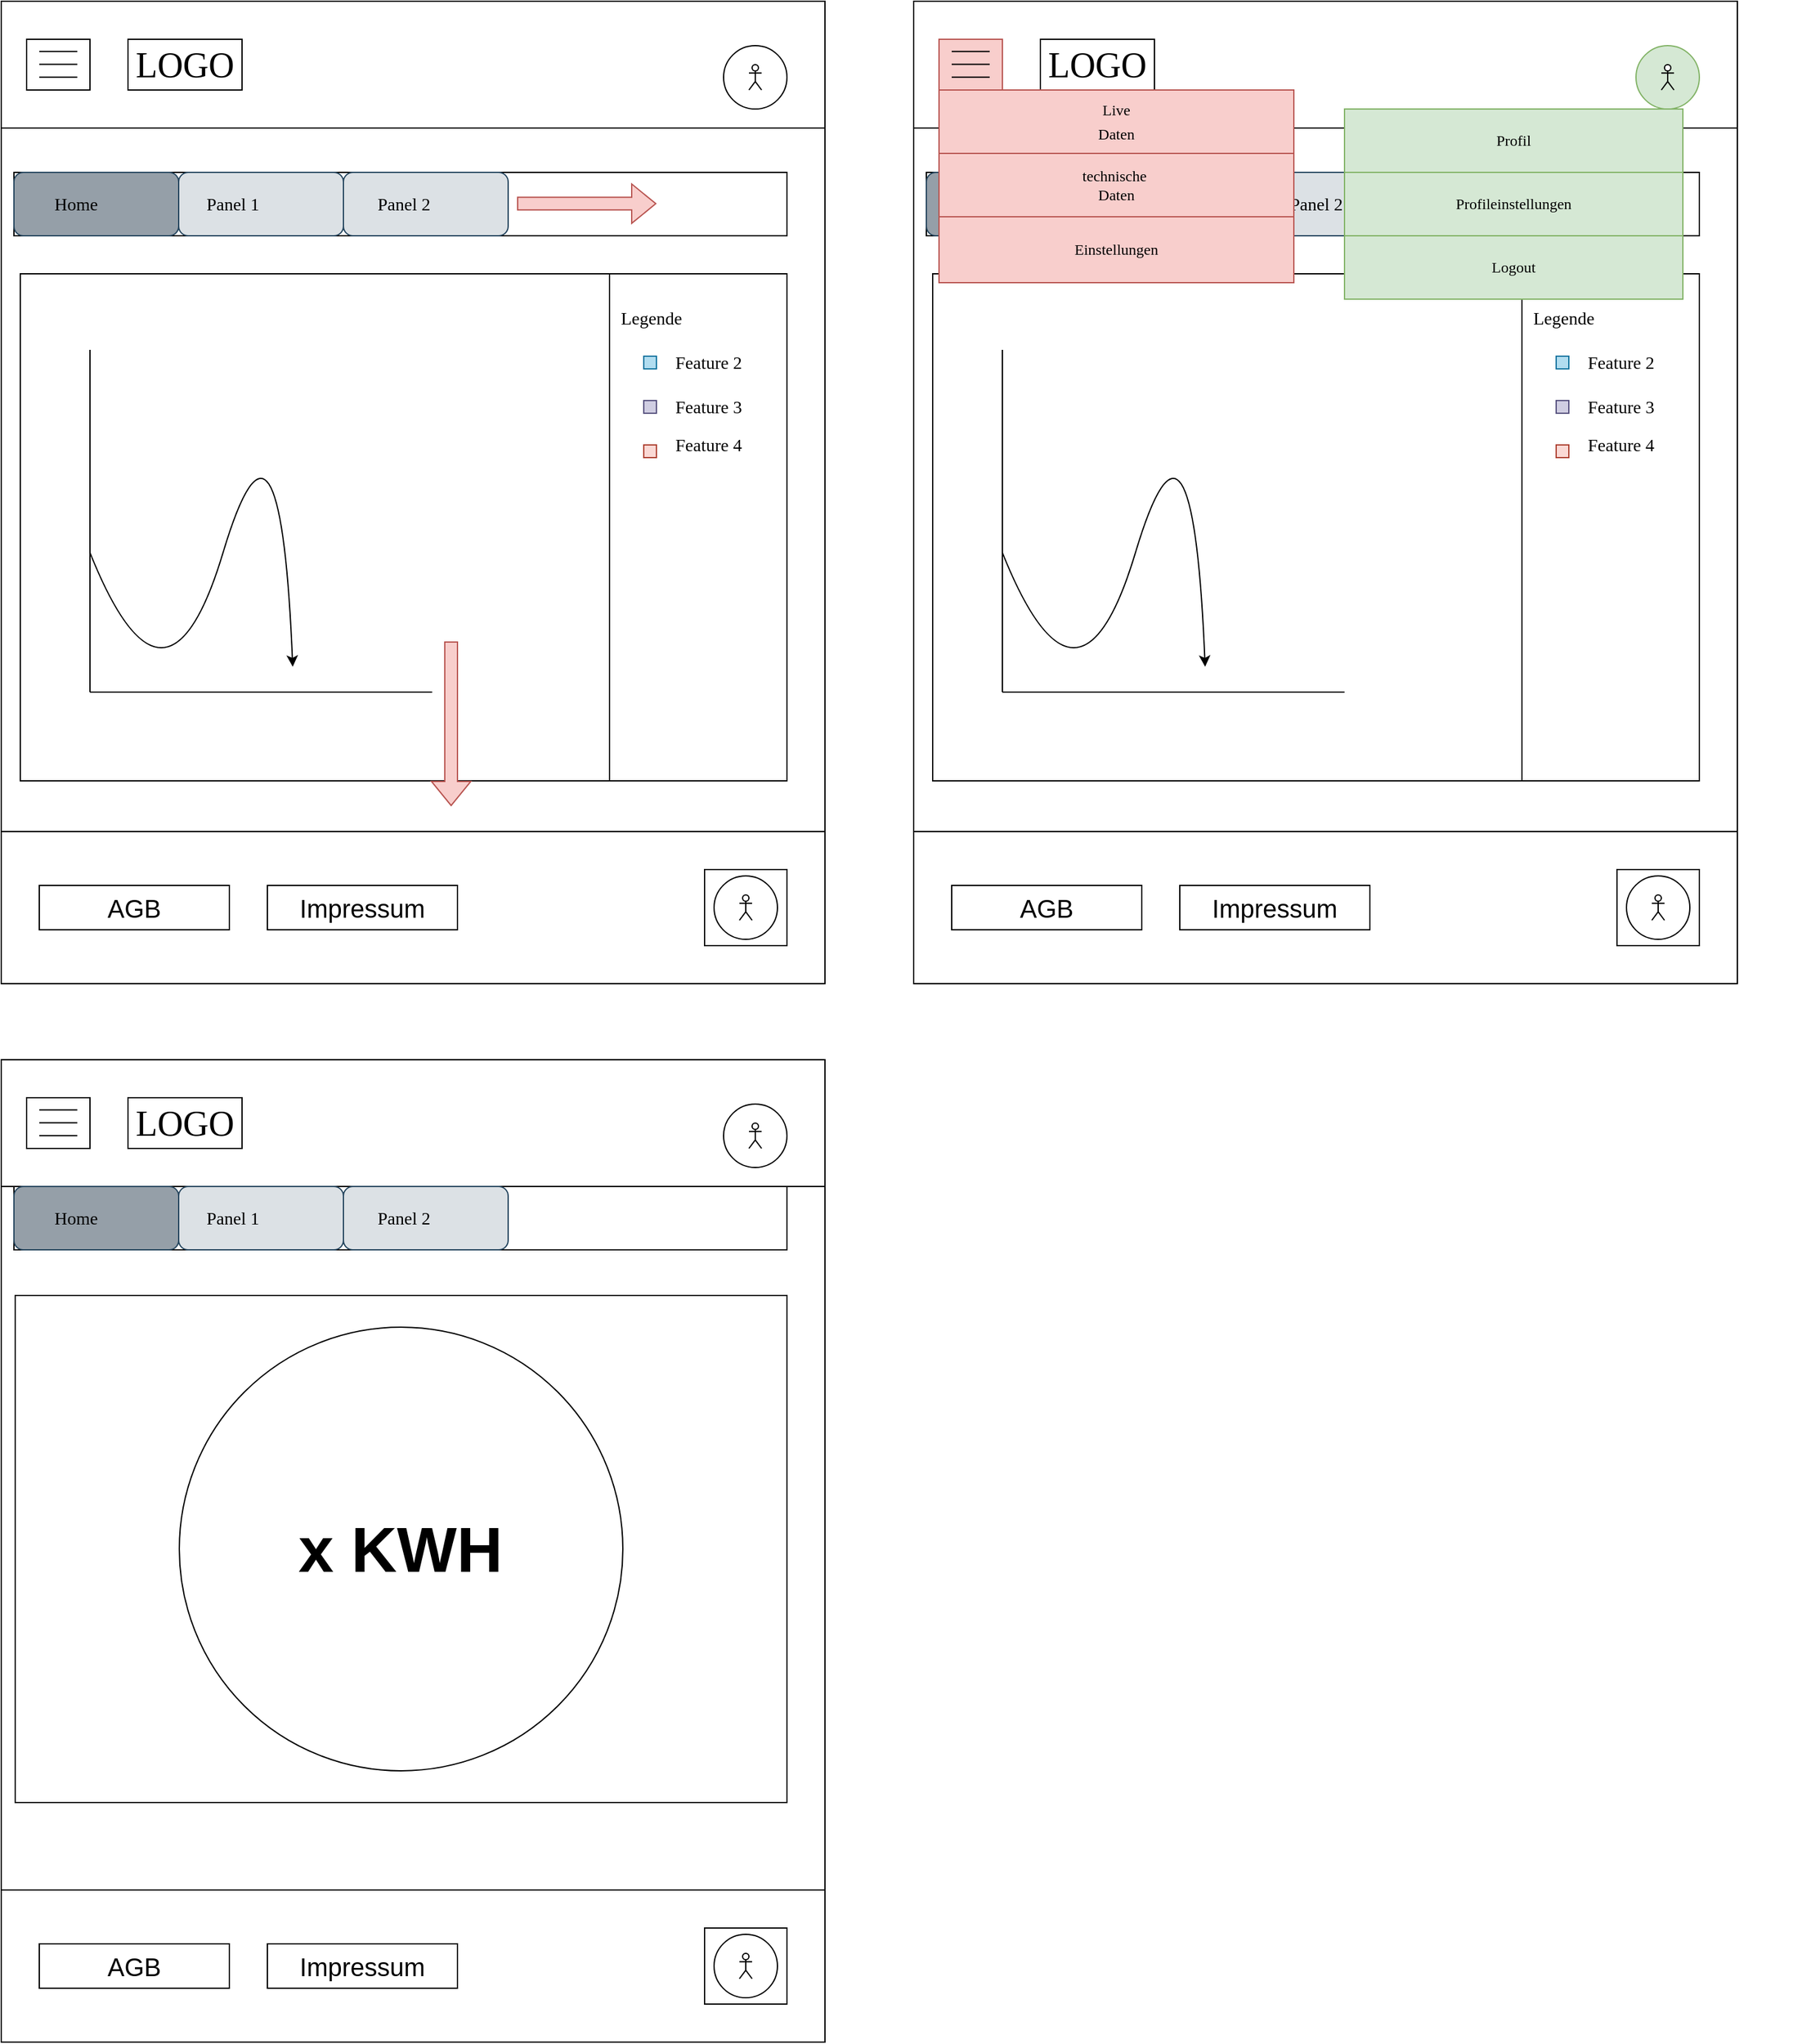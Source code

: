 <mxfile version="24.7.12">
  <diagram name="Page-1" id="03018318-947c-dd8e-b7a3-06fadd420f32">
    <mxGraphModel dx="2289" dy="1260" grid="1" gridSize="10" guides="1" tooltips="1" connect="1" arrows="1" fold="1" page="1" pageScale="1" pageWidth="1100" pageHeight="850" background="#ffffff" math="0" shadow="0">
      <root>
        <mxCell id="0" />
        <mxCell id="1" parent="0" />
        <mxCell id="677b7b8949515195-1" value="" style="whiteSpace=wrap;html=1;rounded=0;shadow=0;labelBackgroundColor=none;strokeColor=#000000;strokeWidth=1;fillColor=none;fontFamily=Verdana;fontSize=12;fontColor=#000000;align=center;comic=0;" parent="1" vertex="1">
          <mxGeometry x="20" y="25" width="650" height="775" as="geometry" />
        </mxCell>
        <mxCell id="677b7b8949515195-2" value="LOGO" style="whiteSpace=wrap;html=1;rounded=0;shadow=0;labelBackgroundColor=none;strokeWidth=1;fontFamily=Verdana;fontSize=28;align=center;comic=0;" parent="1" vertex="1">
          <mxGeometry x="120" y="55" width="90" height="40" as="geometry" />
        </mxCell>
        <mxCell id="677b7b8949515195-9" value="" style="line;strokeWidth=1;html=1;rounded=0;shadow=0;labelBackgroundColor=none;fillColor=none;fontFamily=Verdana;fontSize=14;fontColor=#000000;align=center;comic=0;" parent="1" vertex="1">
          <mxGeometry x="20" y="120" width="650" height="10" as="geometry" />
        </mxCell>
        <mxCell id="677b7b8949515195-10" value="" style="whiteSpace=wrap;html=1;rounded=0;shadow=0;labelBackgroundColor=none;strokeWidth=1;fontFamily=Verdana;fontSize=12;align=center;comic=0;imageAspect=1;glass=0;" parent="1" vertex="1">
          <mxGeometry x="30" y="160" width="610" height="50" as="geometry" />
        </mxCell>
        <mxCell id="677b7b8949515195-25" value="" style="whiteSpace=wrap;html=1;rounded=0;shadow=0;labelBackgroundColor=none;strokeWidth=1;fillColor=none;fontFamily=Verdana;fontSize=12;align=center;comic=0;" parent="1" vertex="1">
          <mxGeometry x="490" y="240" width="150" height="400" as="geometry" />
        </mxCell>
        <mxCell id="677b7b8949515195-44" value="Legende" style="text;html=1;points=[];align=left;verticalAlign=top;spacingTop=-4;fontSize=14;fontFamily=Verdana" parent="1" vertex="1">
          <mxGeometry x="507" y="265" width="170" height="20" as="geometry" />
        </mxCell>
        <mxCell id="677b7b8949515195-45" value="Feature 2" style="text;html=1;points=[];align=left;verticalAlign=top;spacingTop=-4;fontSize=14;fontFamily=Verdana" parent="1" vertex="1">
          <mxGeometry x="550" y="300" width="170" height="20" as="geometry" />
        </mxCell>
        <mxCell id="677b7b8949515195-46" value="Feature 3" style="text;html=1;points=[];align=left;verticalAlign=top;spacingTop=-4;fontSize=14;fontFamily=Verdana" parent="1" vertex="1">
          <mxGeometry x="550" y="335" width="170" height="20" as="geometry" />
        </mxCell>
        <mxCell id="677b7b8949515195-47" value="Feature 4" style="text;html=1;points=[];align=left;verticalAlign=top;spacingTop=-4;fontSize=14;fontFamily=Verdana" parent="1" vertex="1">
          <mxGeometry x="550" y="365" width="170" height="20" as="geometry" />
        </mxCell>
        <mxCell id="YfUJsYa7JWNBY5BSQh2_-1" value="&lt;font style=&quot;font-size: 12px;&quot;&gt;Live&lt;/font&gt;&lt;div style=&quot;font-size: 12px;&quot;&gt;&lt;font style=&quot;font-size: 12px;&quot;&gt;Daten&lt;/font&gt;&lt;/div&gt;&lt;div style=&quot;font-size: 12px;&quot;&gt;&lt;font style=&quot;font-size: 12px;&quot;&gt;&lt;br&gt;&lt;/font&gt;&lt;/div&gt;" style="whiteSpace=wrap;html=1;rounded=0;shadow=0;labelBackgroundColor=none;strokeWidth=1;fontFamily=Verdana;fontSize=28;align=center;comic=0;jiggle=1;" parent="1" vertex="1">
          <mxGeometry x="265" y="1560" width="80" height="50" as="geometry" />
        </mxCell>
        <mxCell id="YfUJsYa7JWNBY5BSQh2_-4" value="" style="whiteSpace=wrap;html=1;rounded=0;shadow=0;labelBackgroundColor=none;strokeWidth=1;fillColor=#b1ddf0;fontFamily=Verdana;fontSize=12;align=center;comic=0;strokeColor=#10739e;" parent="1" vertex="1">
          <mxGeometry x="527" y="305" width="10" height="10" as="geometry" />
        </mxCell>
        <mxCell id="YfUJsYa7JWNBY5BSQh2_-5" value="" style="whiteSpace=wrap;html=1;rounded=0;shadow=0;labelBackgroundColor=none;strokeWidth=1;fillColor=#d0cee2;fontFamily=Verdana;fontSize=12;align=center;comic=0;strokeColor=#56517e;" parent="1" vertex="1">
          <mxGeometry x="527" y="340" width="10" height="10" as="geometry" />
        </mxCell>
        <mxCell id="YfUJsYa7JWNBY5BSQh2_-6" value="" style="whiteSpace=wrap;html=1;rounded=0;shadow=0;labelBackgroundColor=none;strokeWidth=1;fillColor=#fad9d5;fontFamily=Verdana;fontSize=12;align=center;comic=0;strokeColor=#ae4132;" parent="1" vertex="1">
          <mxGeometry x="527" y="375" width="10" height="10" as="geometry" />
        </mxCell>
        <mxCell id="YfUJsYa7JWNBY5BSQh2_-7" value="" style="rounded=0;whiteSpace=wrap;html=1;fillColor=default;" parent="1" vertex="1">
          <mxGeometry x="35" y="240" width="465" height="400" as="geometry" />
        </mxCell>
        <mxCell id="YfUJsYa7JWNBY5BSQh2_-8" value="" style="rounded=1;whiteSpace=wrap;html=1;fillColor=#959FA8;strokeColor=#23445d;" parent="1" vertex="1">
          <mxGeometry x="30" y="160" width="130" height="50" as="geometry" />
        </mxCell>
        <mxCell id="677b7b8949515195-11" value="Home" style="text;html=1;points=[];align=left;verticalAlign=top;spacingTop=-4;fontSize=14;fontFamily=Verdana" parent="1" vertex="1">
          <mxGeometry x="60" y="175" width="60" height="20" as="geometry" />
        </mxCell>
        <mxCell id="YfUJsYa7JWNBY5BSQh2_-10" value="" style="rounded=1;whiteSpace=wrap;html=1;fillColor=#dce1e5;strokeColor=#23445d;" parent="1" vertex="1">
          <mxGeometry x="160" y="160" width="130" height="50" as="geometry" />
        </mxCell>
        <mxCell id="677b7b8949515195-12" value="Panel 1" style="text;html=1;points=[];align=left;verticalAlign=top;spacingTop=-4;fontSize=14;fontFamily=Verdana" parent="1" vertex="1">
          <mxGeometry x="180" y="175" width="60" height="20" as="geometry" />
        </mxCell>
        <mxCell id="YfUJsYa7JWNBY5BSQh2_-11" value="" style="rounded=1;whiteSpace=wrap;html=1;fillColor=#dce1e5;strokeColor=#23445d;" parent="1" vertex="1">
          <mxGeometry x="290" y="160" width="130" height="50" as="geometry" />
        </mxCell>
        <mxCell id="677b7b8949515195-14" value="Panel 2" style="text;html=1;points=[];align=left;verticalAlign=top;spacingTop=-4;fontSize=14;fontFamily=Verdana" parent="1" vertex="1">
          <mxGeometry x="315" y="175" width="60" height="20" as="geometry" />
        </mxCell>
        <mxCell id="YfUJsYa7JWNBY5BSQh2_-35" value="" style="ellipse;whiteSpace=wrap;html=1;aspect=fixed;" parent="1" vertex="1">
          <mxGeometry x="590" y="60" width="50" height="50" as="geometry" />
        </mxCell>
        <mxCell id="YfUJsYa7JWNBY5BSQh2_-36" value="" style="shape=umlActor;verticalLabelPosition=bottom;verticalAlign=top;html=1;outlineConnect=0;" parent="1" vertex="1">
          <mxGeometry x="610" y="75" width="10" height="20" as="geometry" />
        </mxCell>
        <mxCell id="YfUJsYa7JWNBY5BSQh2_-38" value="" style="rounded=0;whiteSpace=wrap;html=1;" parent="1" vertex="1">
          <mxGeometry x="20" y="680" width="650" height="120" as="geometry" />
        </mxCell>
        <mxCell id="YfUJsYa7JWNBY5BSQh2_-39" value="&lt;font style=&quot;font-size: 20px;&quot;&gt;Impressum&lt;/font&gt;" style="rounded=0;whiteSpace=wrap;html=1;" parent="1" vertex="1">
          <mxGeometry x="230" y="722.5" width="150" height="35" as="geometry" />
        </mxCell>
        <mxCell id="YfUJsYa7JWNBY5BSQh2_-40" value="&lt;font style=&quot;font-size: 20px;&quot;&gt;AGB&lt;/font&gt;" style="rounded=0;whiteSpace=wrap;html=1;" parent="1" vertex="1">
          <mxGeometry x="50" y="722.5" width="150" height="35" as="geometry" />
        </mxCell>
        <mxCell id="NpDlIRzmC5MDV6J9_U-j-1" value="" style="endArrow=none;html=1;rounded=0;" parent="1" edge="1">
          <mxGeometry width="50" height="50" relative="1" as="geometry">
            <mxPoint x="90" y="300" as="sourcePoint" />
            <mxPoint x="90" y="570" as="targetPoint" />
          </mxGeometry>
        </mxCell>
        <mxCell id="NpDlIRzmC5MDV6J9_U-j-2" value="" style="endArrow=none;html=1;rounded=0;" parent="1" edge="1">
          <mxGeometry width="50" height="50" relative="1" as="geometry">
            <mxPoint x="90" y="570" as="sourcePoint" />
            <mxPoint x="360" y="570" as="targetPoint" />
          </mxGeometry>
        </mxCell>
        <mxCell id="NpDlIRzmC5MDV6J9_U-j-3" value="" style="curved=1;endArrow=classic;html=1;rounded=0;" parent="1" edge="1">
          <mxGeometry width="50" height="50" relative="1" as="geometry">
            <mxPoint x="90" y="460" as="sourcePoint" />
            <mxPoint x="250" y="550" as="targetPoint" />
            <Array as="points">
              <mxPoint x="150" y="610" />
              <mxPoint x="240" y="310" />
            </Array>
          </mxGeometry>
        </mxCell>
        <mxCell id="NpDlIRzmC5MDV6J9_U-j-4" value="" style="shape=flexArrow;endArrow=classic;html=1;rounded=0;fillColor=#f8cecc;strokeColor=#b85450;" parent="1" edge="1">
          <mxGeometry width="50" height="50" relative="1" as="geometry">
            <mxPoint x="427" y="184.67" as="sourcePoint" />
            <mxPoint x="537" y="184.67" as="targetPoint" />
          </mxGeometry>
        </mxCell>
        <mxCell id="NpDlIRzmC5MDV6J9_U-j-10" value="" style="group" parent="1" vertex="1" connectable="0">
          <mxGeometry x="40" y="55" width="50" height="40" as="geometry" />
        </mxCell>
        <mxCell id="YfUJsYa7JWNBY5BSQh2_-2" value="&lt;div style=&quot;font-size: 13px;&quot;&gt;&lt;br&gt;&lt;/div&gt;" style="whiteSpace=wrap;html=1;rounded=0;shadow=0;labelBackgroundColor=none;strokeWidth=1;fontFamily=Verdana;fontSize=28;align=center;comic=0;" parent="NpDlIRzmC5MDV6J9_U-j-10" vertex="1">
          <mxGeometry width="50" height="40" as="geometry" />
        </mxCell>
        <mxCell id="NpDlIRzmC5MDV6J9_U-j-6" value="" style="endArrow=none;html=1;rounded=0;" parent="NpDlIRzmC5MDV6J9_U-j-10" edge="1">
          <mxGeometry width="50" height="50" relative="1" as="geometry">
            <mxPoint x="10" y="9.66" as="sourcePoint" />
            <mxPoint x="40" y="9.66" as="targetPoint" />
          </mxGeometry>
        </mxCell>
        <mxCell id="NpDlIRzmC5MDV6J9_U-j-7" value="" style="endArrow=none;html=1;rounded=0;" parent="NpDlIRzmC5MDV6J9_U-j-10" edge="1">
          <mxGeometry width="50" height="50" relative="1" as="geometry">
            <mxPoint x="10" y="19.72" as="sourcePoint" />
            <mxPoint x="40" y="19.72" as="targetPoint" />
          </mxGeometry>
        </mxCell>
        <mxCell id="NpDlIRzmC5MDV6J9_U-j-8" value="" style="endArrow=none;html=1;rounded=0;" parent="NpDlIRzmC5MDV6J9_U-j-10" edge="1">
          <mxGeometry width="50" height="50" relative="1" as="geometry">
            <mxPoint x="10" y="29.86" as="sourcePoint" />
            <mxPoint x="40" y="29.86" as="targetPoint" />
          </mxGeometry>
        </mxCell>
        <mxCell id="NpDlIRzmC5MDV6J9_U-j-14" value="" style="group" parent="1" vertex="1" connectable="0">
          <mxGeometry x="575" y="710" width="65" height="60" as="geometry" />
        </mxCell>
        <mxCell id="YfUJsYa7JWNBY5BSQh2_-43" value="" style="rounded=0;whiteSpace=wrap;html=1;" parent="NpDlIRzmC5MDV6J9_U-j-14" vertex="1">
          <mxGeometry width="65" height="60" as="geometry" />
        </mxCell>
        <mxCell id="YfUJsYa7JWNBY5BSQh2_-44" value="" style="ellipse;whiteSpace=wrap;html=1;aspect=fixed;" parent="NpDlIRzmC5MDV6J9_U-j-14" vertex="1">
          <mxGeometry x="7.5" y="5" width="50" height="50" as="geometry" />
        </mxCell>
        <mxCell id="YfUJsYa7JWNBY5BSQh2_-45" value="" style="shape=umlActor;verticalLabelPosition=bottom;verticalAlign=top;html=1;outlineConnect=0;" parent="NpDlIRzmC5MDV6J9_U-j-14" vertex="1">
          <mxGeometry x="27.5" y="20" width="10" height="20" as="geometry" />
        </mxCell>
        <mxCell id="NpDlIRzmC5MDV6J9_U-j-16" value="" style="shape=flexArrow;endArrow=classic;html=1;rounded=0;fillColor=#f8cecc;strokeColor=#b85450;" parent="1" edge="1">
          <mxGeometry width="50" height="50" relative="1" as="geometry">
            <mxPoint x="375" y="530" as="sourcePoint" />
            <mxPoint x="375" y="660" as="targetPoint" />
          </mxGeometry>
        </mxCell>
        <mxCell id="NpDlIRzmC5MDV6J9_U-j-17" value="" style="whiteSpace=wrap;html=1;rounded=0;shadow=0;labelBackgroundColor=none;strokeColor=#000000;strokeWidth=1;fillColor=none;fontFamily=Verdana;fontSize=12;fontColor=#000000;align=center;comic=0;" parent="1" vertex="1">
          <mxGeometry x="20" y="860" width="650" height="775" as="geometry" />
        </mxCell>
        <mxCell id="NpDlIRzmC5MDV6J9_U-j-18" value="LOGO" style="whiteSpace=wrap;html=1;rounded=0;shadow=0;labelBackgroundColor=none;strokeWidth=1;fontFamily=Verdana;fontSize=28;align=center;comic=0;" parent="1" vertex="1">
          <mxGeometry x="120" y="890" width="90" height="40" as="geometry" />
        </mxCell>
        <mxCell id="NpDlIRzmC5MDV6J9_U-j-19" value="" style="line;strokeWidth=1;html=1;rounded=0;shadow=0;labelBackgroundColor=none;fillColor=none;fontFamily=Verdana;fontSize=14;fontColor=#000000;align=center;comic=0;" parent="1" vertex="1">
          <mxGeometry x="20" y="955" width="650" height="10" as="geometry" />
        </mxCell>
        <mxCell id="NpDlIRzmC5MDV6J9_U-j-36" value="" style="ellipse;whiteSpace=wrap;html=1;aspect=fixed;" parent="1" vertex="1">
          <mxGeometry x="590" y="895" width="50" height="50" as="geometry" />
        </mxCell>
        <mxCell id="NpDlIRzmC5MDV6J9_U-j-37" value="" style="shape=umlActor;verticalLabelPosition=bottom;verticalAlign=top;html=1;outlineConnect=0;" parent="1" vertex="1">
          <mxGeometry x="610" y="910" width="10" height="20" as="geometry" />
        </mxCell>
        <mxCell id="NpDlIRzmC5MDV6J9_U-j-38" value="" style="rounded=0;whiteSpace=wrap;html=1;" parent="1" vertex="1">
          <mxGeometry x="20" y="1515" width="650" height="120" as="geometry" />
        </mxCell>
        <mxCell id="NpDlIRzmC5MDV6J9_U-j-39" value="&lt;font style=&quot;font-size: 20px;&quot;&gt;Impressum&lt;/font&gt;" style="rounded=0;whiteSpace=wrap;html=1;" parent="1" vertex="1">
          <mxGeometry x="230" y="1557.5" width="150" height="35" as="geometry" />
        </mxCell>
        <mxCell id="NpDlIRzmC5MDV6J9_U-j-40" value="&lt;font style=&quot;font-size: 20px;&quot;&gt;AGB&lt;/font&gt;" style="rounded=0;whiteSpace=wrap;html=1;" parent="1" vertex="1">
          <mxGeometry x="50" y="1557.5" width="150" height="35" as="geometry" />
        </mxCell>
        <mxCell id="NpDlIRzmC5MDV6J9_U-j-45" value="" style="group" parent="1" vertex="1" connectable="0">
          <mxGeometry x="40" y="890" width="50" height="40" as="geometry" />
        </mxCell>
        <mxCell id="NpDlIRzmC5MDV6J9_U-j-46" value="&lt;div style=&quot;font-size: 13px;&quot;&gt;&lt;br&gt;&lt;/div&gt;" style="whiteSpace=wrap;html=1;rounded=0;shadow=0;labelBackgroundColor=none;strokeWidth=1;fontFamily=Verdana;fontSize=28;align=center;comic=0;" parent="NpDlIRzmC5MDV6J9_U-j-45" vertex="1">
          <mxGeometry width="50" height="40" as="geometry" />
        </mxCell>
        <mxCell id="NpDlIRzmC5MDV6J9_U-j-47" value="" style="endArrow=none;html=1;rounded=0;" parent="NpDlIRzmC5MDV6J9_U-j-45" edge="1">
          <mxGeometry width="50" height="50" relative="1" as="geometry">
            <mxPoint x="10" y="9.66" as="sourcePoint" />
            <mxPoint x="40" y="9.66" as="targetPoint" />
          </mxGeometry>
        </mxCell>
        <mxCell id="NpDlIRzmC5MDV6J9_U-j-48" value="" style="endArrow=none;html=1;rounded=0;" parent="NpDlIRzmC5MDV6J9_U-j-45" edge="1">
          <mxGeometry width="50" height="50" relative="1" as="geometry">
            <mxPoint x="10" y="19.72" as="sourcePoint" />
            <mxPoint x="40" y="19.72" as="targetPoint" />
          </mxGeometry>
        </mxCell>
        <mxCell id="NpDlIRzmC5MDV6J9_U-j-49" value="" style="endArrow=none;html=1;rounded=0;" parent="NpDlIRzmC5MDV6J9_U-j-45" edge="1">
          <mxGeometry width="50" height="50" relative="1" as="geometry">
            <mxPoint x="10" y="29.86" as="sourcePoint" />
            <mxPoint x="40" y="29.86" as="targetPoint" />
          </mxGeometry>
        </mxCell>
        <mxCell id="NpDlIRzmC5MDV6J9_U-j-50" value="" style="group" parent="1" vertex="1" connectable="0">
          <mxGeometry x="575" y="1545" width="65" height="60" as="geometry" />
        </mxCell>
        <mxCell id="NpDlIRzmC5MDV6J9_U-j-51" value="" style="rounded=0;whiteSpace=wrap;html=1;" parent="NpDlIRzmC5MDV6J9_U-j-50" vertex="1">
          <mxGeometry width="65" height="60" as="geometry" />
        </mxCell>
        <mxCell id="NpDlIRzmC5MDV6J9_U-j-52" value="" style="ellipse;whiteSpace=wrap;html=1;aspect=fixed;" parent="NpDlIRzmC5MDV6J9_U-j-50" vertex="1">
          <mxGeometry x="7.5" y="5" width="50" height="50" as="geometry" />
        </mxCell>
        <mxCell id="NpDlIRzmC5MDV6J9_U-j-53" value="" style="shape=umlActor;verticalLabelPosition=bottom;verticalAlign=top;html=1;outlineConnect=0;" parent="NpDlIRzmC5MDV6J9_U-j-50" vertex="1">
          <mxGeometry x="27.5" y="20" width="10" height="20" as="geometry" />
        </mxCell>
        <mxCell id="NpDlIRzmC5MDV6J9_U-j-55" value="" style="group" parent="1" vertex="1" connectable="0">
          <mxGeometry x="30" y="960" width="610" height="50" as="geometry" />
        </mxCell>
        <mxCell id="NpDlIRzmC5MDV6J9_U-j-20" value="" style="whiteSpace=wrap;html=1;rounded=0;shadow=0;labelBackgroundColor=none;strokeWidth=1;fontFamily=Verdana;fontSize=12;align=center;comic=0;imageAspect=1;glass=0;" parent="NpDlIRzmC5MDV6J9_U-j-55" vertex="1">
          <mxGeometry width="610" height="50" as="geometry" />
        </mxCell>
        <mxCell id="NpDlIRzmC5MDV6J9_U-j-30" value="" style="rounded=1;whiteSpace=wrap;html=1;fillColor=#959FA8;strokeColor=#23445d;" parent="NpDlIRzmC5MDV6J9_U-j-55" vertex="1">
          <mxGeometry width="130" height="50" as="geometry" />
        </mxCell>
        <mxCell id="NpDlIRzmC5MDV6J9_U-j-31" value="Home" style="text;html=1;points=[];align=left;verticalAlign=top;spacingTop=-4;fontSize=14;fontFamily=Verdana" parent="NpDlIRzmC5MDV6J9_U-j-55" vertex="1">
          <mxGeometry x="30" y="15" width="60" height="20" as="geometry" />
        </mxCell>
        <mxCell id="NpDlIRzmC5MDV6J9_U-j-32" value="" style="rounded=1;whiteSpace=wrap;html=1;fillColor=#dce1e5;strokeColor=#23445d;" parent="NpDlIRzmC5MDV6J9_U-j-55" vertex="1">
          <mxGeometry x="130" width="130" height="50" as="geometry" />
        </mxCell>
        <mxCell id="NpDlIRzmC5MDV6J9_U-j-33" value="Panel 1" style="text;html=1;points=[];align=left;verticalAlign=top;spacingTop=-4;fontSize=14;fontFamily=Verdana" parent="NpDlIRzmC5MDV6J9_U-j-55" vertex="1">
          <mxGeometry x="150" y="15" width="60" height="20" as="geometry" />
        </mxCell>
        <mxCell id="NpDlIRzmC5MDV6J9_U-j-34" value="" style="rounded=1;whiteSpace=wrap;html=1;fillColor=#dce1e5;strokeColor=#23445d;" parent="NpDlIRzmC5MDV6J9_U-j-55" vertex="1">
          <mxGeometry x="260" width="130" height="50" as="geometry" />
        </mxCell>
        <mxCell id="NpDlIRzmC5MDV6J9_U-j-35" value="Panel 2" style="text;html=1;points=[];align=left;verticalAlign=top;spacingTop=-4;fontSize=14;fontFamily=Verdana" parent="NpDlIRzmC5MDV6J9_U-j-55" vertex="1">
          <mxGeometry x="285" y="15" width="60" height="20" as="geometry" />
        </mxCell>
        <mxCell id="NpDlIRzmC5MDV6J9_U-j-56" value="" style="whiteSpace=wrap;html=1;rounded=0;shadow=0;labelBackgroundColor=none;strokeColor=#000000;strokeWidth=1;fillColor=none;fontFamily=Verdana;fontSize=12;fontColor=#000000;align=center;comic=0;" parent="1" vertex="1">
          <mxGeometry x="740" y="25" width="650" height="775" as="geometry" />
        </mxCell>
        <mxCell id="NpDlIRzmC5MDV6J9_U-j-57" value="LOGO" style="whiteSpace=wrap;html=1;rounded=0;shadow=0;labelBackgroundColor=none;strokeWidth=1;fontFamily=Verdana;fontSize=28;align=center;comic=0;" parent="1" vertex="1">
          <mxGeometry x="840" y="55" width="90" height="40" as="geometry" />
        </mxCell>
        <mxCell id="NpDlIRzmC5MDV6J9_U-j-58" value="" style="line;strokeWidth=1;html=1;rounded=0;shadow=0;labelBackgroundColor=none;fillColor=none;fontFamily=Verdana;fontSize=14;fontColor=#000000;align=center;comic=0;" parent="1" vertex="1">
          <mxGeometry x="740" y="120" width="650" height="10" as="geometry" />
        </mxCell>
        <mxCell id="NpDlIRzmC5MDV6J9_U-j-59" value="" style="whiteSpace=wrap;html=1;rounded=0;shadow=0;labelBackgroundColor=none;strokeWidth=1;fontFamily=Verdana;fontSize=12;align=center;comic=0;imageAspect=1;glass=0;" parent="1" vertex="1">
          <mxGeometry x="750" y="160" width="610" height="50" as="geometry" />
        </mxCell>
        <mxCell id="NpDlIRzmC5MDV6J9_U-j-60" value="" style="whiteSpace=wrap;html=1;rounded=0;shadow=0;labelBackgroundColor=none;strokeWidth=1;fillColor=none;fontFamily=Verdana;fontSize=12;align=center;comic=0;" parent="1" vertex="1">
          <mxGeometry x="1210" y="240" width="150" height="400" as="geometry" />
        </mxCell>
        <mxCell id="NpDlIRzmC5MDV6J9_U-j-61" value="Legende" style="text;html=1;points=[];align=left;verticalAlign=top;spacingTop=-4;fontSize=14;fontFamily=Verdana" parent="1" vertex="1">
          <mxGeometry x="1227" y="265" width="170" height="20" as="geometry" />
        </mxCell>
        <mxCell id="NpDlIRzmC5MDV6J9_U-j-62" value="Feature 2" style="text;html=1;points=[];align=left;verticalAlign=top;spacingTop=-4;fontSize=14;fontFamily=Verdana" parent="1" vertex="1">
          <mxGeometry x="1270" y="300" width="170" height="20" as="geometry" />
        </mxCell>
        <mxCell id="NpDlIRzmC5MDV6J9_U-j-63" value="Feature 3" style="text;html=1;points=[];align=left;verticalAlign=top;spacingTop=-4;fontSize=14;fontFamily=Verdana" parent="1" vertex="1">
          <mxGeometry x="1270" y="335" width="170" height="20" as="geometry" />
        </mxCell>
        <mxCell id="NpDlIRzmC5MDV6J9_U-j-64" value="Feature 4" style="text;html=1;points=[];align=left;verticalAlign=top;spacingTop=-4;fontSize=14;fontFamily=Verdana" parent="1" vertex="1">
          <mxGeometry x="1270" y="365" width="170" height="20" as="geometry" />
        </mxCell>
        <mxCell id="NpDlIRzmC5MDV6J9_U-j-65" value="" style="whiteSpace=wrap;html=1;rounded=0;shadow=0;labelBackgroundColor=none;strokeWidth=1;fillColor=#b1ddf0;fontFamily=Verdana;fontSize=12;align=center;comic=0;strokeColor=#10739e;" parent="1" vertex="1">
          <mxGeometry x="1247" y="305" width="10" height="10" as="geometry" />
        </mxCell>
        <mxCell id="NpDlIRzmC5MDV6J9_U-j-66" value="" style="whiteSpace=wrap;html=1;rounded=0;shadow=0;labelBackgroundColor=none;strokeWidth=1;fillColor=#d0cee2;fontFamily=Verdana;fontSize=12;align=center;comic=0;strokeColor=#56517e;" parent="1" vertex="1">
          <mxGeometry x="1247" y="340" width="10" height="10" as="geometry" />
        </mxCell>
        <mxCell id="NpDlIRzmC5MDV6J9_U-j-67" value="" style="whiteSpace=wrap;html=1;rounded=0;shadow=0;labelBackgroundColor=none;strokeWidth=1;fillColor=#fad9d5;fontFamily=Verdana;fontSize=12;align=center;comic=0;strokeColor=#ae4132;" parent="1" vertex="1">
          <mxGeometry x="1247" y="375" width="10" height="10" as="geometry" />
        </mxCell>
        <mxCell id="NpDlIRzmC5MDV6J9_U-j-68" value="" style="rounded=0;whiteSpace=wrap;html=1;fillColor=default;" parent="1" vertex="1">
          <mxGeometry x="755" y="240" width="465" height="400" as="geometry" />
        </mxCell>
        <mxCell id="NpDlIRzmC5MDV6J9_U-j-69" value="" style="rounded=1;whiteSpace=wrap;html=1;fillColor=#959FA8;strokeColor=#23445d;" parent="1" vertex="1">
          <mxGeometry x="750" y="160" width="130" height="50" as="geometry" />
        </mxCell>
        <mxCell id="NpDlIRzmC5MDV6J9_U-j-70" value="Home" style="text;html=1;points=[];align=left;verticalAlign=top;spacingTop=-4;fontSize=14;fontFamily=Verdana" parent="1" vertex="1">
          <mxGeometry x="780" y="175" width="60" height="20" as="geometry" />
        </mxCell>
        <mxCell id="NpDlIRzmC5MDV6J9_U-j-71" value="" style="rounded=1;whiteSpace=wrap;html=1;fillColor=#dce1e5;strokeColor=#23445d;" parent="1" vertex="1">
          <mxGeometry x="880" y="160" width="130" height="50" as="geometry" />
        </mxCell>
        <mxCell id="NpDlIRzmC5MDV6J9_U-j-72" value="Panel 1" style="text;html=1;points=[];align=left;verticalAlign=top;spacingTop=-4;fontSize=14;fontFamily=Verdana" parent="1" vertex="1">
          <mxGeometry x="900" y="175" width="60" height="20" as="geometry" />
        </mxCell>
        <mxCell id="NpDlIRzmC5MDV6J9_U-j-73" value="" style="rounded=1;whiteSpace=wrap;html=1;fillColor=#dce1e5;strokeColor=#23445d;" parent="1" vertex="1">
          <mxGeometry x="1010" y="160" width="130" height="50" as="geometry" />
        </mxCell>
        <mxCell id="NpDlIRzmC5MDV6J9_U-j-74" value="Panel 2" style="text;html=1;points=[];align=left;verticalAlign=top;spacingTop=-4;fontSize=14;fontFamily=Verdana" parent="1" vertex="1">
          <mxGeometry x="1035" y="175" width="60" height="20" as="geometry" />
        </mxCell>
        <mxCell id="NpDlIRzmC5MDV6J9_U-j-75" value="" style="ellipse;whiteSpace=wrap;html=1;aspect=fixed;fillStyle=auto;fillColor=#d5e8d4;strokeColor=#82b366;" parent="1" vertex="1">
          <mxGeometry x="1310" y="60" width="50" height="50" as="geometry" />
        </mxCell>
        <mxCell id="NpDlIRzmC5MDV6J9_U-j-76" value="" style="shape=umlActor;verticalLabelPosition=bottom;verticalAlign=top;html=1;outlineConnect=0;" parent="1" vertex="1">
          <mxGeometry x="1330" y="75" width="10" height="20" as="geometry" />
        </mxCell>
        <mxCell id="NpDlIRzmC5MDV6J9_U-j-77" value="" style="rounded=0;whiteSpace=wrap;html=1;" parent="1" vertex="1">
          <mxGeometry x="740" y="680" width="650" height="120" as="geometry" />
        </mxCell>
        <mxCell id="NpDlIRzmC5MDV6J9_U-j-78" value="&lt;font style=&quot;font-size: 20px;&quot;&gt;Impressum&lt;/font&gt;" style="rounded=0;whiteSpace=wrap;html=1;" parent="1" vertex="1">
          <mxGeometry x="950" y="722.5" width="150" height="35" as="geometry" />
        </mxCell>
        <mxCell id="NpDlIRzmC5MDV6J9_U-j-79" value="&lt;font style=&quot;font-size: 20px;&quot;&gt;AGB&lt;/font&gt;" style="rounded=0;whiteSpace=wrap;html=1;" parent="1" vertex="1">
          <mxGeometry x="770" y="722.5" width="150" height="35" as="geometry" />
        </mxCell>
        <mxCell id="NpDlIRzmC5MDV6J9_U-j-80" value="" style="endArrow=none;html=1;rounded=0;" parent="1" edge="1">
          <mxGeometry width="50" height="50" relative="1" as="geometry">
            <mxPoint x="810" y="300" as="sourcePoint" />
            <mxPoint x="810" y="570" as="targetPoint" />
          </mxGeometry>
        </mxCell>
        <mxCell id="NpDlIRzmC5MDV6J9_U-j-81" value="" style="endArrow=none;html=1;rounded=0;" parent="1" edge="1">
          <mxGeometry width="50" height="50" relative="1" as="geometry">
            <mxPoint x="810" y="570" as="sourcePoint" />
            <mxPoint x="1080" y="570" as="targetPoint" />
          </mxGeometry>
        </mxCell>
        <mxCell id="NpDlIRzmC5MDV6J9_U-j-82" value="" style="curved=1;endArrow=classic;html=1;rounded=0;" parent="1" edge="1">
          <mxGeometry width="50" height="50" relative="1" as="geometry">
            <mxPoint x="810" y="460" as="sourcePoint" />
            <mxPoint x="970" y="550" as="targetPoint" />
            <Array as="points">
              <mxPoint x="870" y="610" />
              <mxPoint x="960" y="310" />
            </Array>
          </mxGeometry>
        </mxCell>
        <mxCell id="NpDlIRzmC5MDV6J9_U-j-84" value="" style="group;fillColor=#f8cecc;strokeColor=#b85450;" parent="1" vertex="1" connectable="0">
          <mxGeometry x="760" y="55" width="50" height="40" as="geometry" />
        </mxCell>
        <mxCell id="NpDlIRzmC5MDV6J9_U-j-85" value="&lt;div style=&quot;font-size: 13px;&quot;&gt;&lt;br&gt;&lt;/div&gt;" style="whiteSpace=wrap;html=1;rounded=0;shadow=0;labelBackgroundColor=none;strokeWidth=1;fontFamily=Verdana;fontSize=28;align=center;comic=0;fillColor=#f8cecc;strokeColor=#b85450;" parent="NpDlIRzmC5MDV6J9_U-j-84" vertex="1">
          <mxGeometry width="50" height="40" as="geometry" />
        </mxCell>
        <mxCell id="NpDlIRzmC5MDV6J9_U-j-86" value="" style="endArrow=none;html=1;rounded=0;" parent="NpDlIRzmC5MDV6J9_U-j-84" edge="1">
          <mxGeometry width="50" height="50" relative="1" as="geometry">
            <mxPoint x="10" y="9.66" as="sourcePoint" />
            <mxPoint x="40" y="9.66" as="targetPoint" />
          </mxGeometry>
        </mxCell>
        <mxCell id="NpDlIRzmC5MDV6J9_U-j-87" value="" style="endArrow=none;html=1;rounded=0;" parent="NpDlIRzmC5MDV6J9_U-j-84" edge="1">
          <mxGeometry width="50" height="50" relative="1" as="geometry">
            <mxPoint x="10" y="19.72" as="sourcePoint" />
            <mxPoint x="40" y="19.72" as="targetPoint" />
          </mxGeometry>
        </mxCell>
        <mxCell id="NpDlIRzmC5MDV6J9_U-j-88" value="" style="endArrow=none;html=1;rounded=0;" parent="NpDlIRzmC5MDV6J9_U-j-84" edge="1">
          <mxGeometry width="50" height="50" relative="1" as="geometry">
            <mxPoint x="10" y="29.86" as="sourcePoint" />
            <mxPoint x="40" y="29.86" as="targetPoint" />
          </mxGeometry>
        </mxCell>
        <mxCell id="NpDlIRzmC5MDV6J9_U-j-89" value="" style="group" parent="1" vertex="1" connectable="0">
          <mxGeometry x="1295" y="710" width="65" height="60" as="geometry" />
        </mxCell>
        <mxCell id="NpDlIRzmC5MDV6J9_U-j-90" value="" style="rounded=0;whiteSpace=wrap;html=1;" parent="NpDlIRzmC5MDV6J9_U-j-89" vertex="1">
          <mxGeometry width="65" height="60" as="geometry" />
        </mxCell>
        <mxCell id="NpDlIRzmC5MDV6J9_U-j-91" value="" style="ellipse;whiteSpace=wrap;html=1;aspect=fixed;" parent="NpDlIRzmC5MDV6J9_U-j-89" vertex="1">
          <mxGeometry x="7.5" y="5" width="50" height="50" as="geometry" />
        </mxCell>
        <mxCell id="NpDlIRzmC5MDV6J9_U-j-92" value="" style="shape=umlActor;verticalLabelPosition=bottom;verticalAlign=top;html=1;outlineConnect=0;" parent="NpDlIRzmC5MDV6J9_U-j-89" vertex="1">
          <mxGeometry x="27.5" y="20" width="10" height="20" as="geometry" />
        </mxCell>
        <mxCell id="RZ3EieicBE1gM9EUcNEG-1" value="" style="rounded=0;whiteSpace=wrap;html=1;fillColor=#f8cecc;strokeColor=#b85450;" parent="1" vertex="1">
          <mxGeometry x="760" y="95" width="280" height="152" as="geometry" />
        </mxCell>
        <mxCell id="RZ3EieicBE1gM9EUcNEG-2" value="" style="rounded=0;whiteSpace=wrap;html=1;fillColor=#d5e8d4;strokeColor=#82b366;" parent="1" vertex="1">
          <mxGeometry x="1080" y="110" width="267" height="147" as="geometry" />
        </mxCell>
        <mxCell id="FbOejJHRGYcpnKGtLi1i-1" value="&lt;font style=&quot;font-size: 12px;&quot;&gt;Live&lt;/font&gt;&lt;div style=&quot;font-size: 12px;&quot;&gt;&lt;font style=&quot;font-size: 12px;&quot;&gt;Daten&lt;/font&gt;&lt;/div&gt;&lt;div style=&quot;font-size: 12px;&quot;&gt;&lt;font style=&quot;font-size: 12px;&quot;&gt;&lt;br&gt;&lt;/font&gt;&lt;/div&gt;" style="whiteSpace=wrap;html=1;rounded=0;shadow=0;labelBackgroundColor=none;strokeWidth=1;fontFamily=Verdana;fontSize=28;align=center;comic=0;jiggle=1;fillColor=#f8cecc;strokeColor=#b85450;" vertex="1" parent="1">
          <mxGeometry x="760" y="95" width="280" height="50" as="geometry" />
        </mxCell>
        <mxCell id="FbOejJHRGYcpnKGtLi1i-2" value="&lt;div style=&quot;font-size: 12px;&quot;&gt;&lt;font style=&quot;font-size: 12px;&quot;&gt;technische&amp;nbsp;&lt;/font&gt;&lt;/div&gt;&lt;div style=&quot;font-size: 12px;&quot;&gt;&lt;font style=&quot;font-size: 12px;&quot;&gt;Daten&lt;/font&gt;&lt;/div&gt;" style="whiteSpace=wrap;html=1;rounded=0;shadow=0;labelBackgroundColor=none;strokeWidth=1;fontFamily=Verdana;fontSize=28;align=center;comic=0;fillColor=#f8cecc;strokeColor=#b85450;" vertex="1" parent="1">
          <mxGeometry x="760" y="145" width="280" height="50" as="geometry" />
        </mxCell>
        <mxCell id="FbOejJHRGYcpnKGtLi1i-3" value="&lt;div style=&quot;font-size: 12px;&quot;&gt;Einstellungen&lt;/div&gt;" style="whiteSpace=wrap;html=1;rounded=0;shadow=0;labelBackgroundColor=none;strokeWidth=1;fontFamily=Verdana;fontSize=28;align=center;comic=0;fillColor=#f8cecc;strokeColor=#b85450;" vertex="1" parent="1">
          <mxGeometry x="760" y="195" width="280" height="52" as="geometry" />
        </mxCell>
        <mxCell id="FbOejJHRGYcpnKGtLi1i-4" value="&lt;div style=&quot;font-size: 12px;&quot;&gt;Profil&lt;br&gt;&lt;/div&gt;" style="whiteSpace=wrap;html=1;rounded=0;shadow=0;labelBackgroundColor=none;strokeWidth=1;fontFamily=Verdana;fontSize=28;align=center;comic=0;jiggle=1;fillColor=#d5e8d4;strokeColor=#82b366;" vertex="1" parent="1">
          <mxGeometry x="1080" y="110" width="267" height="50" as="geometry" />
        </mxCell>
        <mxCell id="FbOejJHRGYcpnKGtLi1i-5" value="&lt;div style=&quot;font-size: 12px;&quot;&gt;Profileinstellungen&lt;br&gt;&lt;/div&gt;" style="whiteSpace=wrap;html=1;rounded=0;shadow=0;labelBackgroundColor=none;strokeWidth=1;fontFamily=Verdana;fontSize=28;align=center;comic=0;jiggle=1;fillColor=#d5e8d4;strokeColor=#82b366;" vertex="1" parent="1">
          <mxGeometry x="1080" y="160" width="267" height="50" as="geometry" />
        </mxCell>
        <mxCell id="FbOejJHRGYcpnKGtLi1i-6" value="&lt;div style=&quot;font-size: 12px;&quot;&gt;Logout&lt;br&gt;&lt;/div&gt;" style="whiteSpace=wrap;html=1;rounded=0;shadow=0;labelBackgroundColor=none;strokeWidth=1;fontFamily=Verdana;fontSize=28;align=center;comic=0;jiggle=1;fillColor=#d5e8d4;strokeColor=#82b366;" vertex="1" parent="1">
          <mxGeometry x="1080" y="210" width="267" height="50" as="geometry" />
        </mxCell>
        <mxCell id="YfUJsYa7JWNBY5BSQh2_-23" value="" style="rounded=0;whiteSpace=wrap;html=1;fillColor=default;" parent="1" vertex="1">
          <mxGeometry x="31" y="1046" width="609" height="400" as="geometry" />
        </mxCell>
        <mxCell id="YfUJsYa7JWNBY5BSQh2_-24" value="&lt;font style=&quot;font-size: 50px;&quot;&gt;&lt;b&gt;x KWH&lt;/b&gt;&lt;/font&gt;" style="ellipse;whiteSpace=wrap;html=1;aspect=fixed;" parent="1" vertex="1">
          <mxGeometry x="160.499" y="1071" width="350" height="350" as="geometry" />
        </mxCell>
      </root>
    </mxGraphModel>
  </diagram>
</mxfile>
